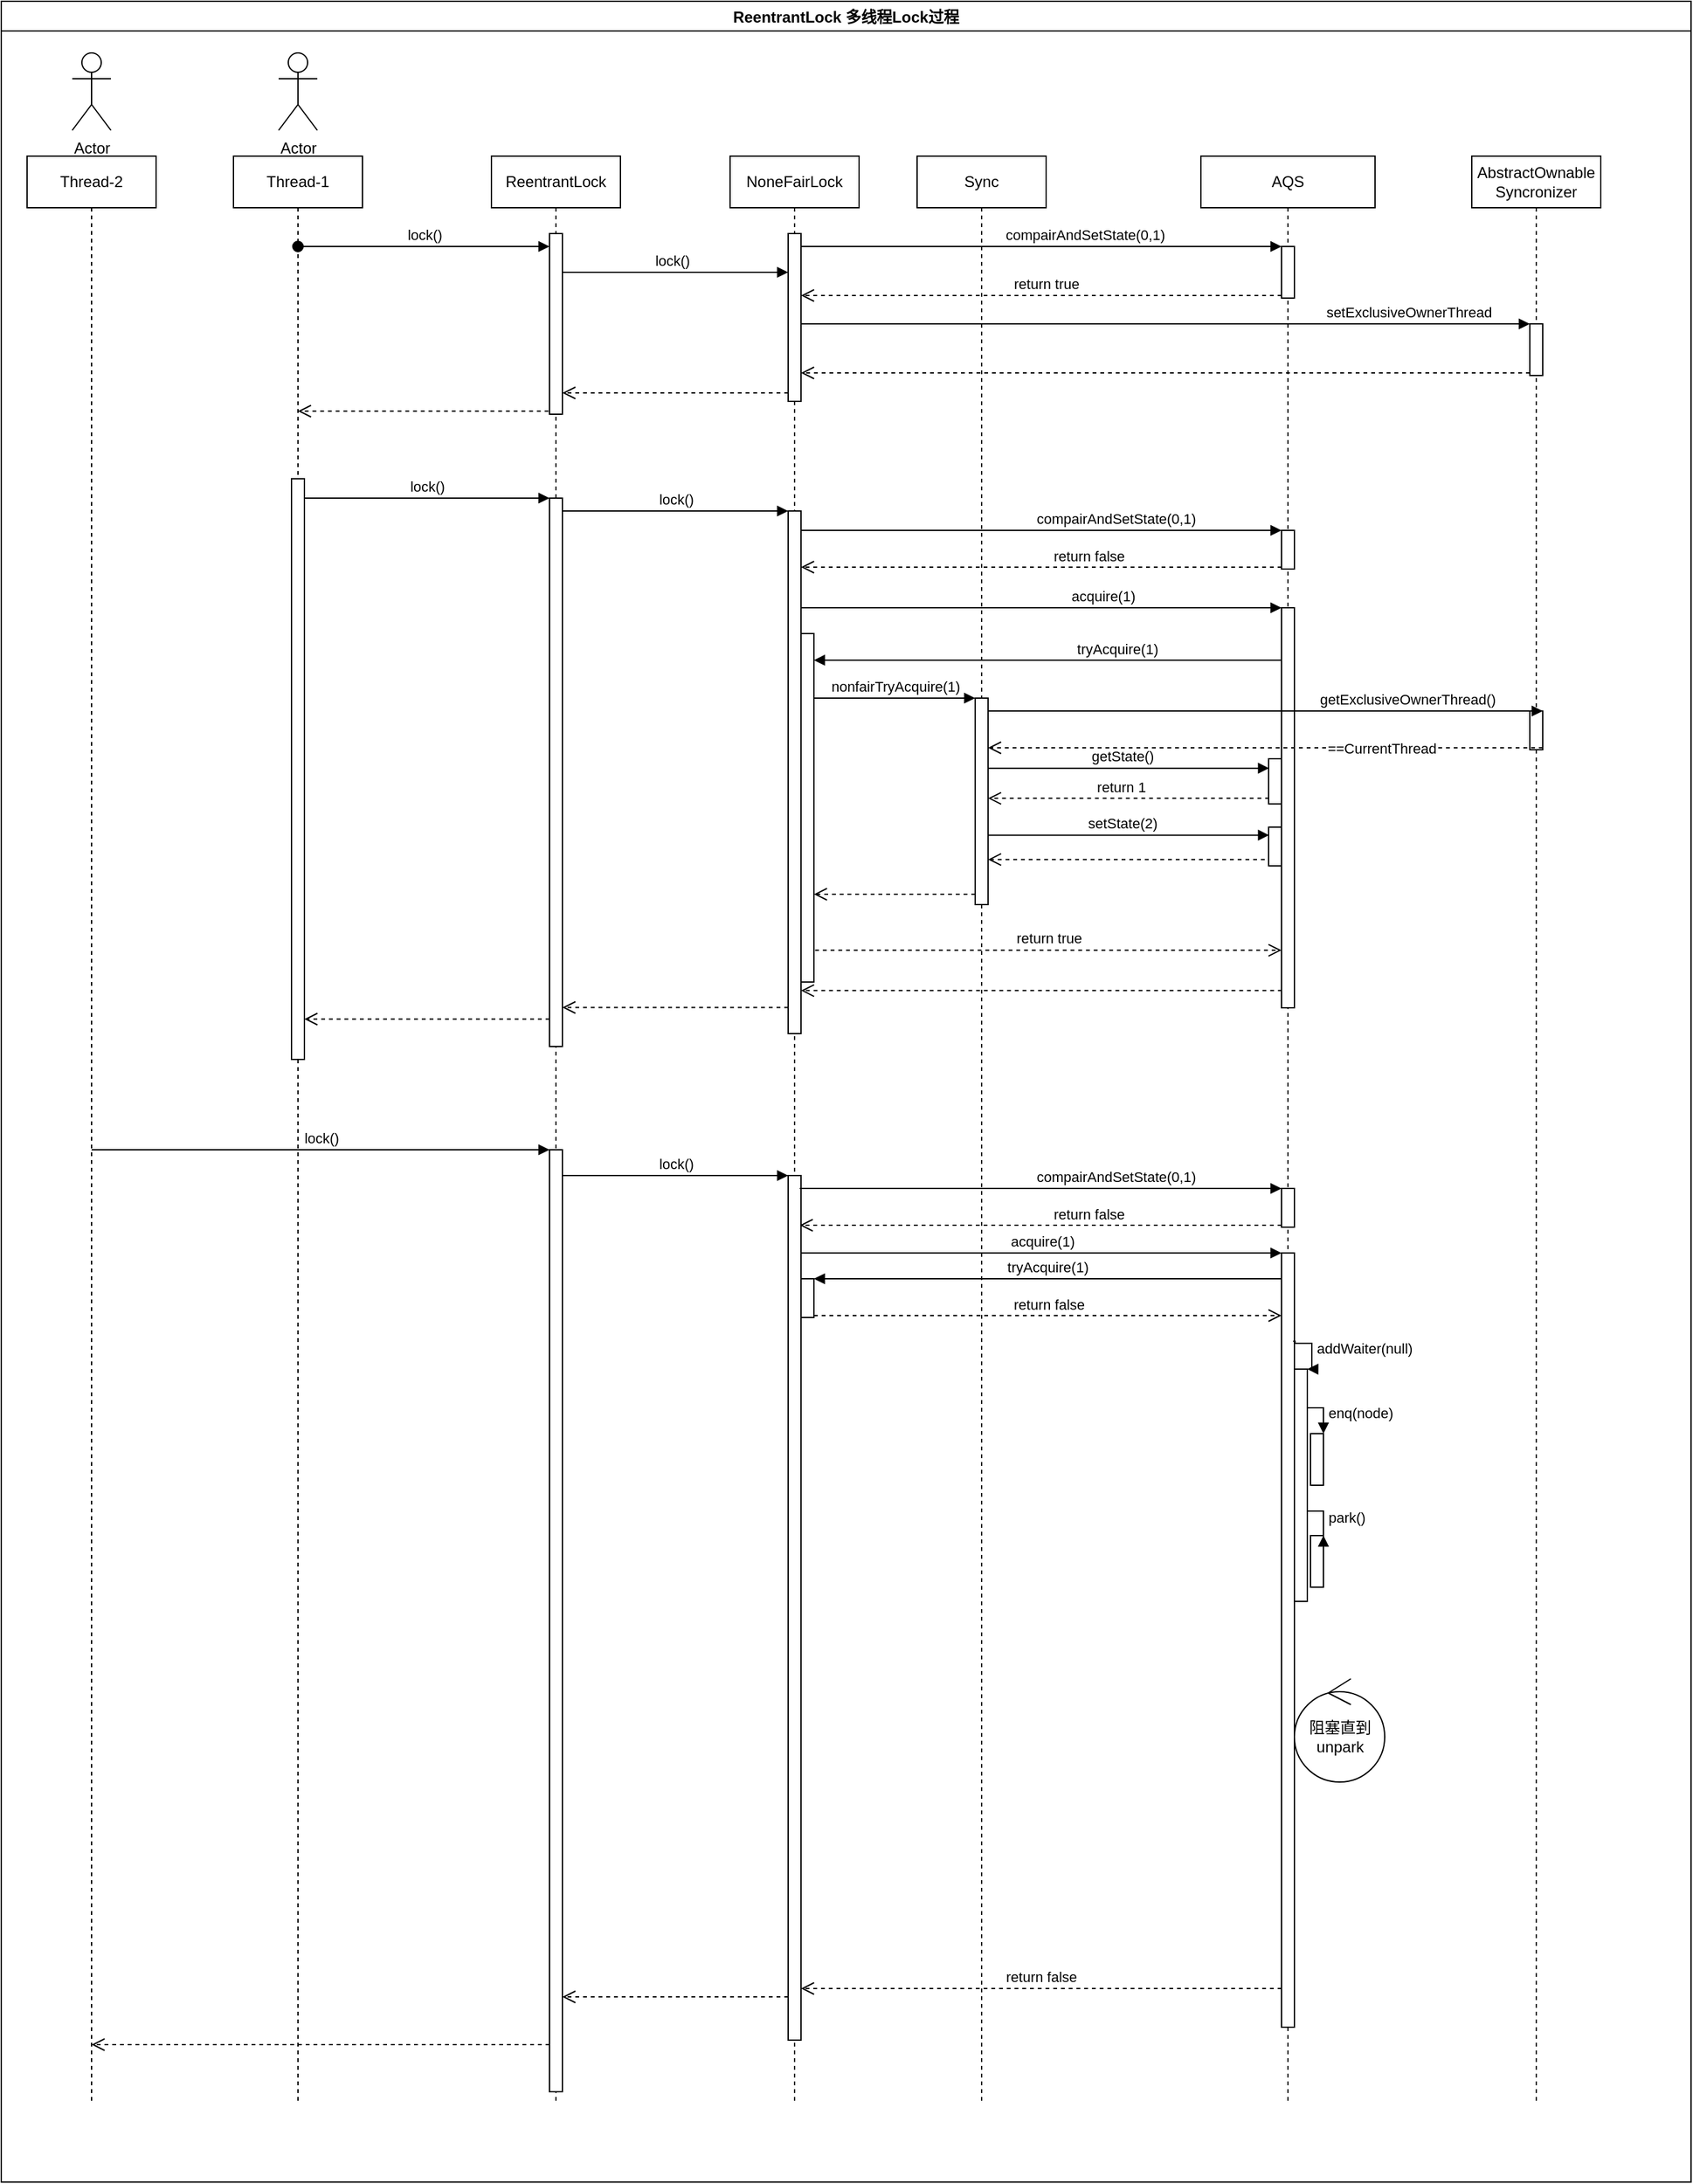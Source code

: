 <mxfile>
    <diagram id="ywYkB1G1VPl-qcELoWZ5" name="Page-1">
        <mxGraphModel dx="2559" dy="2287" grid="1" gridSize="10" guides="1" tooltips="1" connect="1" arrows="1" fold="1" page="1" pageScale="1" pageWidth="827" pageHeight="1169" math="0" shadow="0">
            <root>
                <mxCell id="0"/>
                <mxCell id="1" parent="0"/>
                <mxCell id="2" value="Actor" style="shape=umlActor;verticalLabelPosition=bottom;verticalAlign=top;html=1;" parent="1" vertex="1">
                    <mxGeometry x="75" y="20" width="30" height="60" as="geometry"/>
                </mxCell>
                <mxCell id="3" value="ReentrantLock" style="shape=umlLifeline;perimeter=lifelinePerimeter;whiteSpace=wrap;html=1;container=1;collapsible=0;recursiveResize=0;outlineConnect=0;" parent="1" vertex="1">
                    <mxGeometry x="240" y="100" width="100" height="1510" as="geometry"/>
                </mxCell>
                <mxCell id="4" value="" style="html=1;points=[];perimeter=orthogonalPerimeter;" parent="3" vertex="1">
                    <mxGeometry x="45" y="60" width="10" height="140" as="geometry"/>
                </mxCell>
                <mxCell id="35" value="" style="html=1;points=[];perimeter=orthogonalPerimeter;fillColor=#ffffff;" parent="3" vertex="1">
                    <mxGeometry x="45" y="265" width="10" height="425" as="geometry"/>
                </mxCell>
                <mxCell id="89" value="" style="html=1;points=[];perimeter=orthogonalPerimeter;fillColor=#ffffff;" parent="3" vertex="1">
                    <mxGeometry x="45" y="770" width="10" height="730" as="geometry"/>
                </mxCell>
                <mxCell id="5" value="NoneFairLock" style="shape=umlLifeline;perimeter=lifelinePerimeter;whiteSpace=wrap;html=1;container=1;collapsible=0;recursiveResize=0;outlineConnect=0;" parent="1" vertex="1">
                    <mxGeometry x="425" y="100" width="100" height="1510" as="geometry"/>
                </mxCell>
                <mxCell id="10" value="" style="html=1;points=[];perimeter=orthogonalPerimeter;" parent="5" vertex="1">
                    <mxGeometry x="45" y="60" width="10" height="130" as="geometry"/>
                </mxCell>
                <mxCell id="38" value="" style="html=1;points=[];perimeter=orthogonalPerimeter;fillColor=#ffffff;" parent="5" vertex="1">
                    <mxGeometry x="45" y="275" width="10" height="405" as="geometry"/>
                </mxCell>
                <mxCell id="55" value="" style="html=1;points=[];perimeter=orthogonalPerimeter;fillColor=#ffffff;" parent="5" vertex="1">
                    <mxGeometry x="55" y="370" width="10" height="270" as="geometry"/>
                </mxCell>
                <mxCell id="95" value="" style="html=1;points=[];perimeter=orthogonalPerimeter;fillColor=#ffffff;" parent="5" vertex="1">
                    <mxGeometry x="45" y="790" width="10" height="670" as="geometry"/>
                </mxCell>
                <mxCell id="104" value="" style="html=1;points=[];perimeter=orthogonalPerimeter;fillColor=#ffffff;" parent="5" vertex="1">
                    <mxGeometry x="55" y="870" width="10" height="30" as="geometry"/>
                </mxCell>
                <mxCell id="11" value="lock()" style="html=1;verticalAlign=bottom;endArrow=block;" parent="1" source="4" target="10" edge="1">
                    <mxGeometry x="-0.029" relative="1" as="geometry">
                        <mxPoint x="295" y="160" as="sourcePoint"/>
                        <Array as="points">
                            <mxPoint x="450" y="190"/>
                        </Array>
                        <mxPoint as="offset"/>
                    </mxGeometry>
                </mxCell>
                <mxCell id="12" value="" style="html=1;verticalAlign=bottom;endArrow=open;dashed=1;endSize=8;exitX=0;exitY=0.95;" parent="1" source="10" target="4" edge="1">
                    <mxGeometry relative="1" as="geometry">
                        <mxPoint x="295" y="236" as="targetPoint"/>
                    </mxGeometry>
                </mxCell>
                <mxCell id="13" value="AQS" style="shape=umlLifeline;perimeter=lifelinePerimeter;whiteSpace=wrap;html=1;container=1;collapsible=0;recursiveResize=0;outlineConnect=0;" parent="1" vertex="1">
                    <mxGeometry x="790" y="100" width="135" height="1510" as="geometry"/>
                </mxCell>
                <mxCell id="14" value="" style="html=1;points=[];perimeter=orthogonalPerimeter;" parent="13" vertex="1">
                    <mxGeometry x="62.5" y="70" width="10" height="40" as="geometry"/>
                </mxCell>
                <mxCell id="41" value="" style="html=1;points=[];perimeter=orthogonalPerimeter;" parent="13" vertex="1">
                    <mxGeometry x="62.5" y="290" width="10" height="30" as="geometry"/>
                </mxCell>
                <mxCell id="44" value="" style="html=1;points=[];perimeter=orthogonalPerimeter;fillColor=#ffffff;" parent="13" vertex="1">
                    <mxGeometry x="62.5" y="350" width="10" height="310" as="geometry"/>
                </mxCell>
                <mxCell id="68" value="" style="html=1;points=[];perimeter=orthogonalPerimeter;fillColor=#ffffff;" parent="13" vertex="1">
                    <mxGeometry x="52.5" y="467" width="10" height="35" as="geometry"/>
                </mxCell>
                <mxCell id="71" value="" style="html=1;points=[];perimeter=orthogonalPerimeter;fillColor=#ffffff;" parent="13" vertex="1">
                    <mxGeometry x="52.5" y="520" width="10" height="30" as="geometry"/>
                </mxCell>
                <mxCell id="98" value="" style="html=1;points=[];perimeter=orthogonalPerimeter;" parent="13" vertex="1">
                    <mxGeometry x="62.5" y="800" width="10" height="30" as="geometry"/>
                </mxCell>
                <mxCell id="99" value="compairAndSetState(0,1)" style="html=1;verticalAlign=bottom;endArrow=block;entryX=0;entryY=0;" parent="13" target="98" edge="1">
                    <mxGeometry x="0.31" relative="1" as="geometry">
                        <mxPoint x="-311" y="800" as="sourcePoint"/>
                        <mxPoint as="offset"/>
                    </mxGeometry>
                </mxCell>
                <mxCell id="100" value="return false" style="html=1;verticalAlign=bottom;endArrow=open;dashed=1;endSize=8;exitX=0;exitY=0.95;" parent="13" source="98" edge="1">
                    <mxGeometry x="-0.197" relative="1" as="geometry">
                        <mxPoint x="-311" y="828.5" as="targetPoint"/>
                        <mxPoint as="offset"/>
                    </mxGeometry>
                </mxCell>
                <mxCell id="101" value="" style="html=1;points=[];perimeter=orthogonalPerimeter;fillColor=#ffffff;" parent="13" vertex="1">
                    <mxGeometry x="62.5" y="850" width="10" height="600" as="geometry"/>
                </mxCell>
                <mxCell id="107" value="" style="html=1;points=[];perimeter=orthogonalPerimeter;fillColor=#ffffff;" parent="13" vertex="1">
                    <mxGeometry x="72.5" y="939.97" width="10" height="180.03" as="geometry"/>
                </mxCell>
                <mxCell id="108" value="addWaiter(null)" style="edgeStyle=orthogonalEdgeStyle;html=1;align=left;spacingLeft=2;endArrow=block;rounded=0;entryX=1;entryY=0;exitX=0.903;exitY=0.114;exitDx=0;exitDy=0;exitPerimeter=0;" parent="13" target="107" edge="1" source="101">
                    <mxGeometry relative="1" as="geometry">
                        <mxPoint x="55.0" y="920.004" as="sourcePoint"/>
                        <Array as="points">
                            <mxPoint x="73" y="918"/>
                            <mxPoint x="73" y="920"/>
                            <mxPoint x="86" y="920"/>
                            <mxPoint x="86" y="940"/>
                        </Array>
                    </mxGeometry>
                </mxCell>
                <mxCell id="109" value="" style="html=1;points=[];perimeter=orthogonalPerimeter;fillColor=#ffffff;" parent="13" vertex="1">
                    <mxGeometry x="85" y="990" width="10" height="40" as="geometry"/>
                </mxCell>
                <mxCell id="110" value="enq(node)" style="edgeStyle=orthogonalEdgeStyle;html=1;align=left;spacingLeft=2;endArrow=block;rounded=0;entryX=1;entryY=0;" parent="13" source="107" target="109" edge="1">
                    <mxGeometry relative="1" as="geometry">
                        <mxPoint x="70" y="970" as="sourcePoint"/>
                        <Array as="points">
                            <mxPoint x="95" y="970"/>
                            <mxPoint x="95" y="990"/>
                        </Array>
                    </mxGeometry>
                </mxCell>
                <mxCell id="111" value="" style="html=1;points=[];perimeter=orthogonalPerimeter;fillColor=#ffffff;" parent="13" vertex="1">
                    <mxGeometry x="85" y="1069" width="10" height="40" as="geometry"/>
                </mxCell>
                <mxCell id="112" value="park()" style="edgeStyle=orthogonalEdgeStyle;html=1;align=left;spacingLeft=2;endArrow=block;rounded=0;entryX=1;entryY=0;" parent="13" source="107" target="111" edge="1">
                    <mxGeometry relative="1" as="geometry">
                        <mxPoint x="70" y="1050" as="sourcePoint"/>
                        <Array as="points">
                            <mxPoint x="95" y="1050"/>
                            <mxPoint x="95" y="1070"/>
                        </Array>
                    </mxGeometry>
                </mxCell>
                <mxCell id="117" value="阻塞直到unpark" style="ellipse;shape=umlControl;whiteSpace=wrap;html=1;fillColor=#ffffff;" parent="13" vertex="1">
                    <mxGeometry x="72.5" y="1180" width="70" height="80" as="geometry"/>
                </mxCell>
                <mxCell id="15" value="compairAndSetState(0,1)" style="html=1;verticalAlign=bottom;endArrow=block;entryX=0;entryY=0;" parent="1" source="10" target="14" edge="1">
                    <mxGeometry x="0.18" relative="1" as="geometry">
                        <mxPoint x="605" y="170" as="sourcePoint"/>
                        <mxPoint as="offset"/>
                    </mxGeometry>
                </mxCell>
                <mxCell id="16" value="return true" style="html=1;verticalAlign=bottom;endArrow=open;dashed=1;endSize=8;exitX=0;exitY=0.95;" parent="1" source="14" target="10" edge="1">
                    <mxGeometry x="-0.02" relative="1" as="geometry">
                        <mxPoint x="605" y="246" as="targetPoint"/>
                        <mxPoint as="offset"/>
                    </mxGeometry>
                </mxCell>
                <mxCell id="21" value="AbstractOwnable&lt;br&gt;Syncronizer" style="shape=umlLifeline;perimeter=lifelinePerimeter;whiteSpace=wrap;html=1;container=1;collapsible=0;recursiveResize=0;outlineConnect=0;" parent="1" vertex="1">
                    <mxGeometry x="1000" y="100" width="100" height="1510" as="geometry"/>
                </mxCell>
                <mxCell id="22" value="" style="html=1;points=[];perimeter=orthogonalPerimeter;fillColor=#ffffff;" parent="21" vertex="1">
                    <mxGeometry x="45" y="130" width="10" height="40" as="geometry"/>
                </mxCell>
                <mxCell id="65" value="" style="html=1;points=[];perimeter=orthogonalPerimeter;fillColor=#ffffff;" parent="21" vertex="1">
                    <mxGeometry x="45" y="430" width="10" height="30" as="geometry"/>
                </mxCell>
                <mxCell id="23" value="setExclusiveOwnerThread" style="html=1;verticalAlign=bottom;endArrow=block;entryX=0;entryY=0;" parent="1" source="10" target="22" edge="1">
                    <mxGeometry x="0.664" relative="1" as="geometry">
                        <mxPoint x="530" y="280" as="sourcePoint"/>
                        <mxPoint x="1" as="offset"/>
                    </mxGeometry>
                </mxCell>
                <mxCell id="24" value="" style="html=1;verticalAlign=bottom;endArrow=open;dashed=1;endSize=8;exitX=0;exitY=0.95;" parent="1" source="22" target="10" edge="1">
                    <mxGeometry x="-0.465" relative="1" as="geometry">
                        <mxPoint x="565" y="356" as="targetPoint"/>
                        <mxPoint as="offset"/>
                    </mxGeometry>
                </mxCell>
                <mxCell id="29" value="Thread-1" style="shape=umlLifeline;perimeter=lifelinePerimeter;whiteSpace=wrap;html=1;container=1;collapsible=0;recursiveResize=0;outlineConnect=0;fillColor=#ffffff;" parent="1" vertex="1">
                    <mxGeometry x="40" y="100" width="100" height="1510" as="geometry"/>
                </mxCell>
                <mxCell id="34" value="" style="html=1;points=[];perimeter=orthogonalPerimeter;fillColor=#ffffff;" parent="29" vertex="1">
                    <mxGeometry x="45" y="250" width="10" height="450" as="geometry"/>
                </mxCell>
                <mxCell id="31" value="lock()" style="html=1;verticalAlign=bottom;startArrow=oval;startFill=1;endArrow=block;startSize=8;" parent="1" source="29" target="4" edge="1">
                    <mxGeometry width="60" relative="1" as="geometry">
                        <mxPoint x="95" y="170" as="sourcePoint"/>
                        <mxPoint x="180" y="220" as="targetPoint"/>
                        <Array as="points">
                            <mxPoint x="170" y="170"/>
                        </Array>
                    </mxGeometry>
                </mxCell>
                <mxCell id="32" value="" style="html=1;verticalAlign=bottom;endArrow=open;dashed=1;endSize=8;exitX=-0.077;exitY=0.983;exitDx=0;exitDy=0;exitPerimeter=0;" parent="1" source="4" target="29" edge="1">
                    <mxGeometry relative="1" as="geometry">
                        <mxPoint x="270" y="370" as="sourcePoint"/>
                        <mxPoint x="95" y="297.62" as="targetPoint"/>
                    </mxGeometry>
                </mxCell>
                <mxCell id="36" value="lock()" style="html=1;verticalAlign=bottom;endArrow=block;entryX=0;entryY=0;" parent="1" source="34" target="35" edge="1">
                    <mxGeometry relative="1" as="geometry">
                        <mxPoint x="215" y="365" as="sourcePoint"/>
                    </mxGeometry>
                </mxCell>
                <mxCell id="39" value="lock()" style="html=1;verticalAlign=bottom;endArrow=block;entryX=0;entryY=0;" parent="1" source="35" target="38" edge="1">
                    <mxGeometry relative="1" as="geometry">
                        <mxPoint x="400" y="375" as="sourcePoint"/>
                    </mxGeometry>
                </mxCell>
                <mxCell id="42" value="compairAndSetState(0,1)" style="html=1;verticalAlign=bottom;endArrow=block;entryX=0;entryY=0;" parent="1" target="41" edge="1">
                    <mxGeometry x="0.31" relative="1" as="geometry">
                        <mxPoint x="480" y="390" as="sourcePoint"/>
                        <mxPoint as="offset"/>
                    </mxGeometry>
                </mxCell>
                <mxCell id="43" value="return false" style="html=1;verticalAlign=bottom;endArrow=open;dashed=1;endSize=8;exitX=0;exitY=0.95;" parent="1" source="41" target="38" edge="1">
                    <mxGeometry x="-0.197" relative="1" as="geometry">
                        <mxPoint x="480" y="466" as="targetPoint"/>
                        <mxPoint as="offset"/>
                    </mxGeometry>
                </mxCell>
                <mxCell id="40" value="" style="html=1;verticalAlign=bottom;endArrow=open;dashed=1;endSize=8;exitX=0;exitY=0.95;" parent="1" source="38" target="35" edge="1">
                    <mxGeometry relative="1" as="geometry">
                        <mxPoint x="400" y="451" as="targetPoint"/>
                    </mxGeometry>
                </mxCell>
                <mxCell id="45" value="acquire(1)" style="html=1;verticalAlign=bottom;endArrow=block;entryX=0;entryY=0;" parent="1" target="44" edge="1">
                    <mxGeometry x="0.257" relative="1" as="geometry">
                        <mxPoint x="480" y="450.0" as="sourcePoint"/>
                        <mxPoint as="offset"/>
                    </mxGeometry>
                </mxCell>
                <mxCell id="56" value="tryAcquire(1)" style="html=1;verticalAlign=bottom;endArrow=block;exitX=-0.023;exitY=0.131;exitDx=0;exitDy=0;exitPerimeter=0;" parent="1" source="44" target="55" edge="1">
                    <mxGeometry x="-0.295" relative="1" as="geometry">
                        <mxPoint x="835" y="526.7" as="sourcePoint"/>
                        <mxPoint as="offset"/>
                    </mxGeometry>
                </mxCell>
                <mxCell id="46" value="" style="html=1;verticalAlign=bottom;endArrow=open;dashed=1;endSize=8;exitX=0.023;exitY=0.957;exitDx=0;exitDy=0;exitPerimeter=0;" parent="1" source="44" target="38" edge="1">
                    <mxGeometry relative="1" as="geometry">
                        <mxPoint x="480" y="810.0" as="targetPoint"/>
                        <mxPoint x="835" y="810.0" as="sourcePoint"/>
                    </mxGeometry>
                </mxCell>
                <mxCell id="57" value="return true" style="html=1;verticalAlign=bottom;endArrow=open;dashed=1;endSize=8;exitX=1.09;exitY=0.909;exitDx=0;exitDy=0;exitPerimeter=0;" parent="1" source="55" target="44" edge="1">
                    <mxGeometry relative="1" as="geometry">
                        <mxPoint x="835" y="742.7" as="targetPoint"/>
                        <mxPoint x="485" y="546" as="sourcePoint"/>
                    </mxGeometry>
                </mxCell>
                <mxCell id="37" value="" style="html=1;verticalAlign=bottom;endArrow=open;dashed=1;endSize=8;exitX=0;exitY=0.95;" parent="1" source="35" target="34" edge="1">
                    <mxGeometry relative="1" as="geometry">
                        <mxPoint x="215" y="441" as="targetPoint"/>
                    </mxGeometry>
                </mxCell>
                <mxCell id="58" value="Sync" style="shape=umlLifeline;perimeter=lifelinePerimeter;whiteSpace=wrap;html=1;container=1;collapsible=0;recursiveResize=0;outlineConnect=0;fillColor=#ffffff;" parent="1" vertex="1">
                    <mxGeometry x="570" y="100" width="100" height="1510" as="geometry"/>
                </mxCell>
                <mxCell id="59" value="" style="html=1;points=[];perimeter=orthogonalPerimeter;fillColor=#ffffff;" parent="58" vertex="1">
                    <mxGeometry x="45" y="420" width="10" height="160" as="geometry"/>
                </mxCell>
                <mxCell id="60" value="nonfairTryAcquire(1)" style="html=1;verticalAlign=bottom;endArrow=block;entryX=0;entryY=0;" parent="1" source="55" target="59" edge="1">
                    <mxGeometry relative="1" as="geometry">
                        <mxPoint x="975" y="520" as="sourcePoint"/>
                    </mxGeometry>
                </mxCell>
                <mxCell id="66" value="getExclusiveOwnerThread()" style="html=1;verticalAlign=bottom;endArrow=block;entryX=1;entryY=0;" parent="1" source="59" target="65" edge="1">
                    <mxGeometry x="0.512" relative="1" as="geometry">
                        <mxPoint x="942" y="540" as="sourcePoint"/>
                        <mxPoint as="offset"/>
                    </mxGeometry>
                </mxCell>
                <mxCell id="61" value="" style="html=1;verticalAlign=bottom;endArrow=open;dashed=1;endSize=8;exitX=0;exitY=0.95;" parent="1" source="59" target="55" edge="1">
                    <mxGeometry relative="1" as="geometry">
                        <mxPoint x="975" y="596" as="targetPoint"/>
                    </mxGeometry>
                </mxCell>
                <mxCell id="67" value="" style="html=1;verticalAlign=bottom;endArrow=open;dashed=1;endSize=8;exitX=1;exitY=0.95;" parent="1" source="65" target="59" edge="1">
                    <mxGeometry x="-0.605" relative="1" as="geometry">
                        <mxPoint x="942" y="597" as="targetPoint"/>
                        <mxPoint as="offset"/>
                    </mxGeometry>
                </mxCell>
                <mxCell id="114" value="==CurrentThread" style="edgeLabel;html=1;align=center;verticalAlign=middle;resizable=0;points=[];" parent="67" vertex="1" connectable="0">
                    <mxGeometry x="-0.231" relative="1" as="geometry">
                        <mxPoint x="40.14" as="offset"/>
                    </mxGeometry>
                </mxCell>
                <mxCell id="69" value="getState()" style="html=1;verticalAlign=bottom;endArrow=block;entryX=0.034;entryY=0.21;entryDx=0;entryDy=0;entryPerimeter=0;" parent="1" source="59" target="68" edge="1">
                    <mxGeometry x="-0.052" relative="1" as="geometry">
                        <mxPoint x="755" y="645" as="sourcePoint"/>
                        <mxPoint as="offset"/>
                    </mxGeometry>
                </mxCell>
                <mxCell id="70" value="return 1" style="html=1;verticalAlign=bottom;endArrow=open;dashed=1;endSize=8;exitX=0.034;exitY=0.876;exitDx=0;exitDy=0;exitPerimeter=0;" parent="1" source="68" target="59" edge="1">
                    <mxGeometry x="0.052" relative="1" as="geometry">
                        <mxPoint x="755" y="702" as="targetPoint"/>
                        <mxPoint as="offset"/>
                    </mxGeometry>
                </mxCell>
                <mxCell id="72" value="setState(2)" style="html=1;verticalAlign=bottom;endArrow=block;entryX=0.034;entryY=0.208;entryDx=0;entryDy=0;entryPerimeter=0;" parent="1" source="59" target="71" edge="1">
                    <mxGeometry x="-0.052" relative="1" as="geometry">
                        <mxPoint x="755" y="700" as="sourcePoint"/>
                        <mxPoint as="offset"/>
                    </mxGeometry>
                </mxCell>
                <mxCell id="73" value="" style="html=1;verticalAlign=bottom;endArrow=open;dashed=1;endSize=8;exitX=-0.299;exitY=0.837;exitDx=0;exitDy=0;exitPerimeter=0;" parent="1" source="71" target="59" edge="1">
                    <mxGeometry relative="1" as="geometry">
                        <mxPoint x="755" y="757" as="targetPoint"/>
                    </mxGeometry>
                </mxCell>
                <mxCell id="80" value="Thread-2" style="shape=umlLifeline;perimeter=lifelinePerimeter;whiteSpace=wrap;html=1;container=1;collapsible=0;recursiveResize=0;outlineConnect=0;fillColor=#ffffff;" parent="1" vertex="1">
                    <mxGeometry x="-120" y="100" width="100" height="1510" as="geometry"/>
                </mxCell>
                <mxCell id="90" value="lock()" style="html=1;verticalAlign=bottom;endArrow=block;entryX=0;entryY=0;" parent="1" source="80" target="89" edge="1">
                    <mxGeometry relative="1" as="geometry">
                        <mxPoint x="95" y="870" as="sourcePoint"/>
                    </mxGeometry>
                </mxCell>
                <mxCell id="91" value="" style="html=1;verticalAlign=bottom;endArrow=open;dashed=1;endSize=8;exitX=0;exitY=0.95;" parent="1" source="89" target="80" edge="1">
                    <mxGeometry x="-0.071" y="-10" relative="1" as="geometry">
                        <mxPoint x="95" y="946" as="targetPoint"/>
                        <mxPoint as="offset"/>
                    </mxGeometry>
                </mxCell>
                <mxCell id="96" value="lock()" style="html=1;verticalAlign=bottom;endArrow=block;entryX=0;entryY=0;" parent="1" source="89" target="95" edge="1">
                    <mxGeometry relative="1" as="geometry">
                        <mxPoint x="400" y="890" as="sourcePoint"/>
                    </mxGeometry>
                </mxCell>
                <mxCell id="97" value="" style="html=1;verticalAlign=bottom;endArrow=open;dashed=1;endSize=8;exitX=0;exitY=0.95;" parent="1" source="95" target="89" edge="1">
                    <mxGeometry relative="1" as="geometry">
                        <mxPoint x="400" y="966" as="targetPoint"/>
                    </mxGeometry>
                </mxCell>
                <mxCell id="102" value="acquire(1)" style="html=1;verticalAlign=bottom;endArrow=block;entryX=0;entryY=0;" parent="1" source="95" target="101" edge="1">
                    <mxGeometry relative="1" as="geometry">
                        <mxPoint x="765" y="950" as="sourcePoint"/>
                    </mxGeometry>
                </mxCell>
                <mxCell id="103" value="return false" style="html=1;verticalAlign=bottom;endArrow=open;dashed=1;endSize=8;exitX=0;exitY=0.95;" parent="1" source="101" target="95" edge="1">
                    <mxGeometry relative="1" as="geometry">
                        <mxPoint x="765" y="1026" as="targetPoint"/>
                    </mxGeometry>
                </mxCell>
                <mxCell id="105" value="tryAcquire(1)" style="html=1;verticalAlign=bottom;endArrow=block;entryX=1;entryY=0;" parent="1" source="101" target="104" edge="1">
                    <mxGeometry relative="1" as="geometry">
                        <mxPoint x="550" y="970" as="sourcePoint"/>
                    </mxGeometry>
                </mxCell>
                <mxCell id="106" value="return false" style="html=1;verticalAlign=bottom;endArrow=open;dashed=1;endSize=8;exitX=1;exitY=0.95;" parent="1" source="104" target="101" edge="1">
                    <mxGeometry relative="1" as="geometry">
                        <mxPoint x="550" y="1027" as="targetPoint"/>
                    </mxGeometry>
                </mxCell>
                <mxCell id="116" value="Actor" style="shape=umlActor;verticalLabelPosition=bottom;verticalAlign=top;html=1;" parent="1" vertex="1">
                    <mxGeometry x="-85" y="20" width="30" height="60" as="geometry"/>
                </mxCell>
                <mxCell id="118" value="ReentrantLock 多线程Lock过程" style="swimlane;" vertex="1" parent="1">
                    <mxGeometry x="-140" y="-20" width="1310" height="1690" as="geometry"/>
                </mxCell>
            </root>
        </mxGraphModel>
    </diagram>
</mxfile>